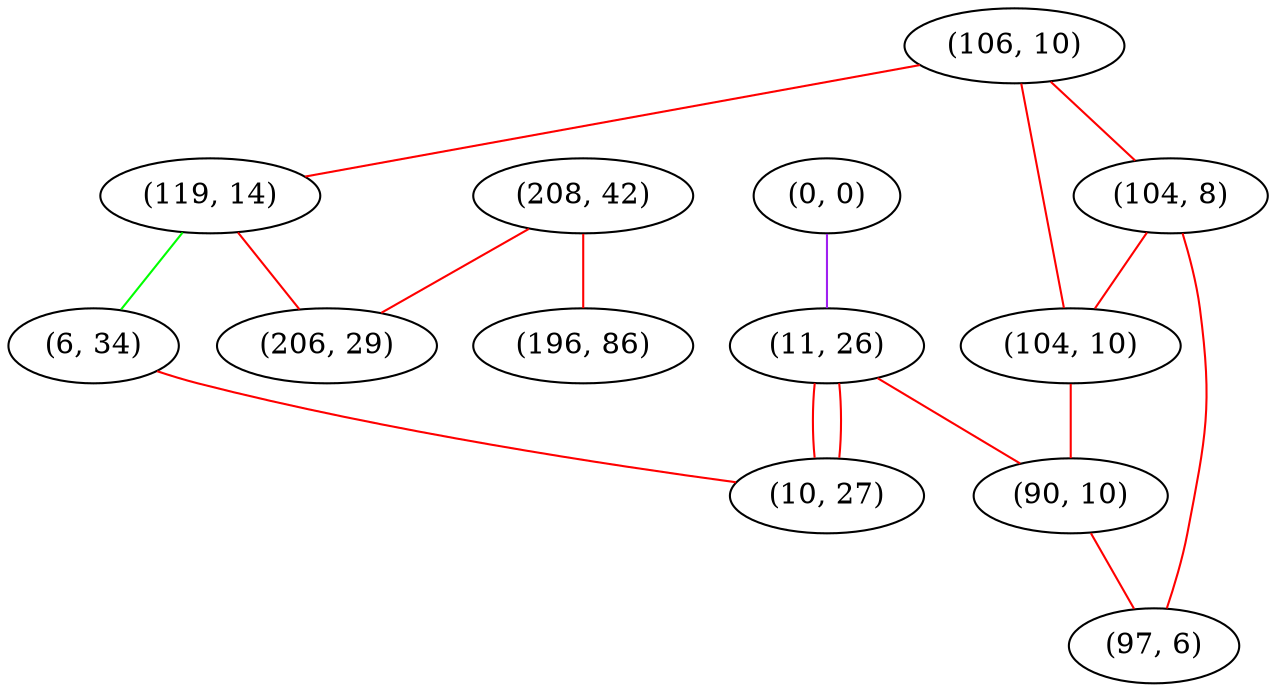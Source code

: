 graph "" {
"(0, 0)";
"(208, 42)";
"(106, 10)";
"(11, 26)";
"(104, 8)";
"(104, 10)";
"(119, 14)";
"(6, 34)";
"(10, 27)";
"(196, 86)";
"(90, 10)";
"(97, 6)";
"(206, 29)";
"(0, 0)" -- "(11, 26)"  [color=purple, key=0, weight=4];
"(208, 42)" -- "(196, 86)"  [color=red, key=0, weight=1];
"(208, 42)" -- "(206, 29)"  [color=red, key=0, weight=1];
"(106, 10)" -- "(119, 14)"  [color=red, key=0, weight=1];
"(106, 10)" -- "(104, 8)"  [color=red, key=0, weight=1];
"(106, 10)" -- "(104, 10)"  [color=red, key=0, weight=1];
"(11, 26)" -- "(10, 27)"  [color=red, key=0, weight=1];
"(11, 26)" -- "(10, 27)"  [color=red, key=1, weight=1];
"(11, 26)" -- "(90, 10)"  [color=red, key=0, weight=1];
"(104, 8)" -- "(97, 6)"  [color=red, key=0, weight=1];
"(104, 8)" -- "(104, 10)"  [color=red, key=0, weight=1];
"(104, 10)" -- "(90, 10)"  [color=red, key=0, weight=1];
"(119, 14)" -- "(6, 34)"  [color=green, key=0, weight=2];
"(119, 14)" -- "(206, 29)"  [color=red, key=0, weight=1];
"(6, 34)" -- "(10, 27)"  [color=red, key=0, weight=1];
"(90, 10)" -- "(97, 6)"  [color=red, key=0, weight=1];
}
